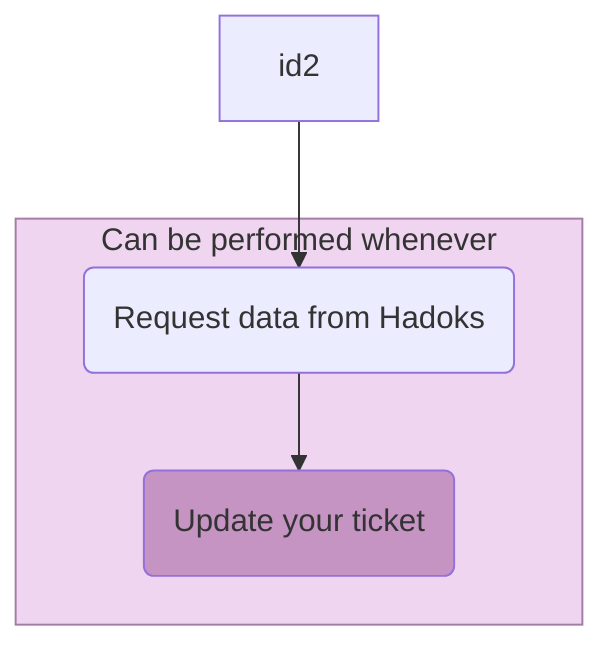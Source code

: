 flowchart TD
subgraph external [Can be performed whenever]
    idF1(Request data from Hadoks) --> idF2(Update your ticket)
end

id2 --> idF1

style idF2 fill:#c594c3
style external fill:#efd5ef, stroke:#a57ca5
click idF1 "https://elan-dcc.github.io/researchers/hadoks" "hadoks" _blank
click idF2 "https://elanresearch.nl" "ELAN research" _blank